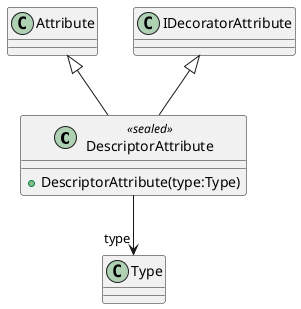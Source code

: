 @startuml
class DescriptorAttribute <<sealed>> {
    + DescriptorAttribute(type:Type)
}
Attribute <|-- DescriptorAttribute
IDecoratorAttribute <|-- DescriptorAttribute
DescriptorAttribute --> "type" Type
@enduml
